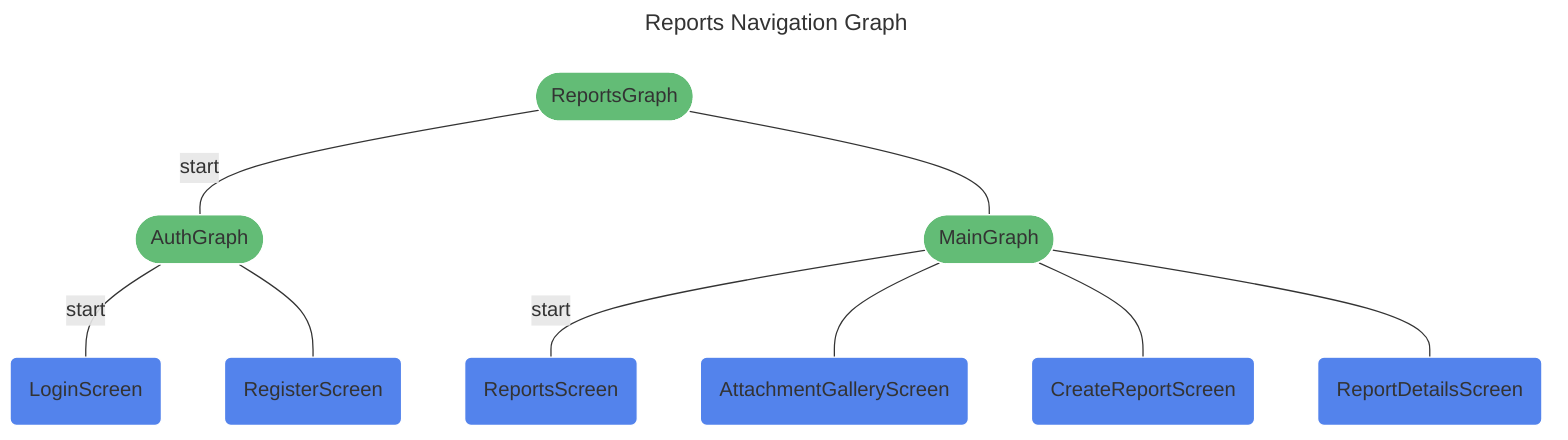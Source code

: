 ---
title: Reports Navigation Graph
---
%%{init: {'theme':'base', 'themeVariables': { 'primaryTextColor': '#fff' }}%%
graph TD
reports(["ReportsGraph"]) -- "start" --- auth(["AuthGraph"])
reports(["ReportsGraph"]) --- main(["MainGraph"])
auth(["AuthGraph"]) -- "start" --- Login("LoginScreen")
auth(["AuthGraph"]) --- Register("RegisterScreen")
main(["MainGraph"]) -- "start" --- Reports("ReportsScreen")
main(["MainGraph"]) --- AttachmentGallery("AttachmentGalleryScreen")
main(["MainGraph"]) --- CreateReport("CreateReportScreen")
main(["MainGraph"]) --- ReportDetails("ReportDetailsScreen")


classDef destination fill:#5383EC,stroke:#ffffff;
class Login,Register,AttachmentGallery,CreateReport,ReportDetails,Reports destination;
classDef navgraph fill:#63BC76,stroke:#ffffff;
class auth,main,reports,auth,main navgraph;